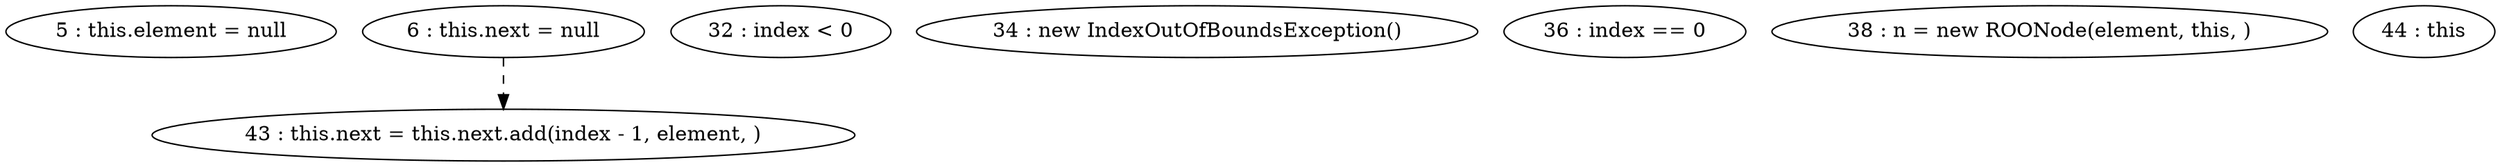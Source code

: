 digraph G {
"5 : this.element = null"
"6 : this.next = null"
"6 : this.next = null" -> "43 : this.next = this.next.add(index - 1, element, )" [style=dashed]
"32 : index < 0"
"34 : new IndexOutOfBoundsException()"
"36 : index == 0"
"38 : n = new ROONode(element, this, )"
"43 : this.next = this.next.add(index - 1, element, )"
"44 : this"
}